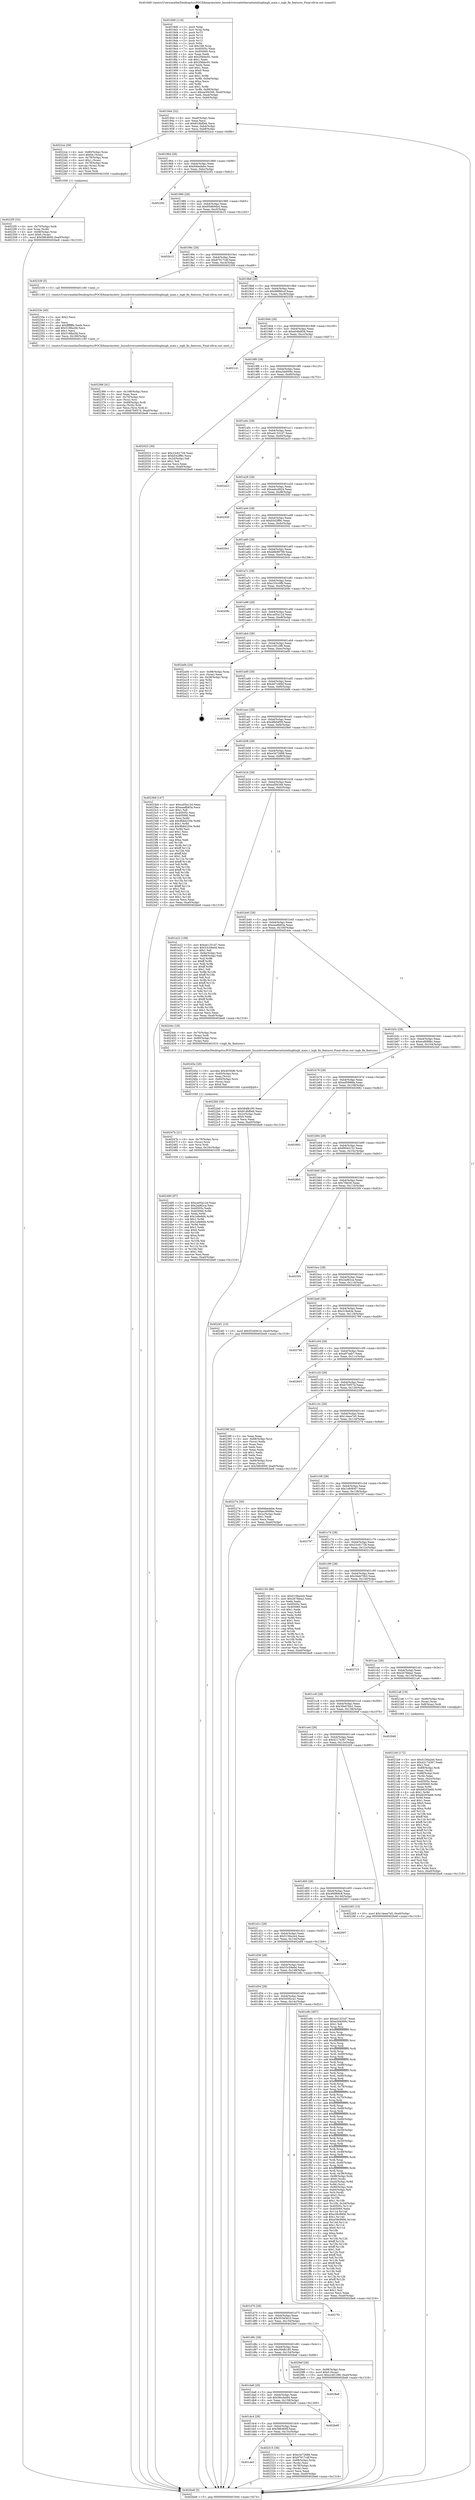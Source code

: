 digraph "0x4018d0" {
  label = "0x4018d0 (/mnt/c/Users/mathe/Desktop/tcc/POCII/binaries/extr_linuxdriversnetethernetintelixgbixgb_main.c_ixgb_fix_features_Final-ollvm.out::main(0))"
  labelloc = "t"
  node[shape=record]

  Entry [label="",width=0.3,height=0.3,shape=circle,fillcolor=black,style=filled]
  "0x401944" [label="{
     0x401944 [32]\l
     | [instrs]\l
     &nbsp;&nbsp;0x401944 \<+6\>: mov -0xa0(%rbp),%eax\l
     &nbsp;&nbsp;0x40194a \<+2\>: mov %eax,%ecx\l
     &nbsp;&nbsp;0x40194c \<+6\>: sub $0x81dbf0eb,%ecx\l
     &nbsp;&nbsp;0x401952 \<+6\>: mov %eax,-0xb4(%rbp)\l
     &nbsp;&nbsp;0x401958 \<+6\>: mov %ecx,-0xb8(%rbp)\l
     &nbsp;&nbsp;0x40195e \<+6\>: je 00000000004022ce \<main+0x9fe\>\l
  }"]
  "0x4022ce" [label="{
     0x4022ce [39]\l
     | [instrs]\l
     &nbsp;&nbsp;0x4022ce \<+4\>: mov -0x80(%rbp),%rax\l
     &nbsp;&nbsp;0x4022d2 \<+6\>: movl $0x64,(%rax)\l
     &nbsp;&nbsp;0x4022d8 \<+4\>: mov -0x78(%rbp),%rax\l
     &nbsp;&nbsp;0x4022dc \<+6\>: movl $0x1,(%rax)\l
     &nbsp;&nbsp;0x4022e2 \<+4\>: mov -0x78(%rbp),%rax\l
     &nbsp;&nbsp;0x4022e6 \<+3\>: movslq (%rax),%rax\l
     &nbsp;&nbsp;0x4022e9 \<+4\>: shl $0x2,%rax\l
     &nbsp;&nbsp;0x4022ed \<+3\>: mov %rax,%rdi\l
     &nbsp;&nbsp;0x4022f0 \<+5\>: call 0000000000401050 \<malloc@plt\>\l
     | [calls]\l
     &nbsp;&nbsp;0x401050 \{1\} (unknown)\l
  }"]
  "0x401964" [label="{
     0x401964 [28]\l
     | [instrs]\l
     &nbsp;&nbsp;0x401964 \<+5\>: jmp 0000000000401969 \<main+0x99\>\l
     &nbsp;&nbsp;0x401969 \<+6\>: mov -0xb4(%rbp),%eax\l
     &nbsp;&nbsp;0x40196f \<+5\>: sub $0x84bedebe,%eax\l
     &nbsp;&nbsp;0x401974 \<+6\>: mov %eax,-0xbc(%rbp)\l
     &nbsp;&nbsp;0x40197a \<+6\>: je 0000000000402292 \<main+0x9c2\>\l
  }"]
  Exit [label="",width=0.3,height=0.3,shape=circle,fillcolor=black,style=filled,peripheries=2]
  "0x402292" [label="{
     0x402292\l
  }", style=dashed]
  "0x401980" [label="{
     0x401980 [28]\l
     | [instrs]\l
     &nbsp;&nbsp;0x401980 \<+5\>: jmp 0000000000401985 \<main+0xb5\>\l
     &nbsp;&nbsp;0x401985 \<+6\>: mov -0xb4(%rbp),%eax\l
     &nbsp;&nbsp;0x40198b \<+5\>: sub $0x95d694b4,%eax\l
     &nbsp;&nbsp;0x401990 \<+6\>: mov %eax,-0xc0(%rbp)\l
     &nbsp;&nbsp;0x401996 \<+6\>: je 0000000000402b15 \<main+0x1245\>\l
  }"]
  "0x402490" [label="{
     0x402490 [97]\l
     | [instrs]\l
     &nbsp;&nbsp;0x402490 \<+5\>: mov $0xca05a12d,%eax\l
     &nbsp;&nbsp;0x402495 \<+5\>: mov $0x2ad62ca,%esi\l
     &nbsp;&nbsp;0x40249a \<+7\>: mov 0x40505c,%edx\l
     &nbsp;&nbsp;0x4024a1 \<+8\>: mov 0x405060,%r8d\l
     &nbsp;&nbsp;0x4024a9 \<+3\>: mov %edx,%r9d\l
     &nbsp;&nbsp;0x4024ac \<+7\>: add $0x1e8e8d4,%r9d\l
     &nbsp;&nbsp;0x4024b3 \<+4\>: sub $0x1,%r9d\l
     &nbsp;&nbsp;0x4024b7 \<+7\>: sub $0x1e8e8d4,%r9d\l
     &nbsp;&nbsp;0x4024be \<+4\>: imul %r9d,%edx\l
     &nbsp;&nbsp;0x4024c2 \<+3\>: and $0x1,%edx\l
     &nbsp;&nbsp;0x4024c5 \<+3\>: cmp $0x0,%edx\l
     &nbsp;&nbsp;0x4024c8 \<+4\>: sete %r10b\l
     &nbsp;&nbsp;0x4024cc \<+4\>: cmp $0xa,%r8d\l
     &nbsp;&nbsp;0x4024d0 \<+4\>: setl %r11b\l
     &nbsp;&nbsp;0x4024d4 \<+3\>: mov %r10b,%bl\l
     &nbsp;&nbsp;0x4024d7 \<+3\>: and %r11b,%bl\l
     &nbsp;&nbsp;0x4024da \<+3\>: xor %r11b,%r10b\l
     &nbsp;&nbsp;0x4024dd \<+3\>: or %r10b,%bl\l
     &nbsp;&nbsp;0x4024e0 \<+3\>: test $0x1,%bl\l
     &nbsp;&nbsp;0x4024e3 \<+3\>: cmovne %esi,%eax\l
     &nbsp;&nbsp;0x4024e6 \<+6\>: mov %eax,-0xa0(%rbp)\l
     &nbsp;&nbsp;0x4024ec \<+5\>: jmp 0000000000402be8 \<main+0x1318\>\l
  }"]
  "0x402b15" [label="{
     0x402b15\l
  }", style=dashed]
  "0x40199c" [label="{
     0x40199c [28]\l
     | [instrs]\l
     &nbsp;&nbsp;0x40199c \<+5\>: jmp 00000000004019a1 \<main+0xd1\>\l
     &nbsp;&nbsp;0x4019a1 \<+6\>: mov -0xb4(%rbp),%eax\l
     &nbsp;&nbsp;0x4019a7 \<+5\>: sub $0x97917cdf,%eax\l
     &nbsp;&nbsp;0x4019ac \<+6\>: mov %eax,-0xc4(%rbp)\l
     &nbsp;&nbsp;0x4019b2 \<+6\>: je 0000000000402339 \<main+0xa69\>\l
  }"]
  "0x40247b" [label="{
     0x40247b [21]\l
     | [instrs]\l
     &nbsp;&nbsp;0x40247b \<+4\>: mov -0x70(%rbp),%rcx\l
     &nbsp;&nbsp;0x40247f \<+3\>: mov (%rcx),%rcx\l
     &nbsp;&nbsp;0x402482 \<+3\>: mov %rcx,%rdi\l
     &nbsp;&nbsp;0x402485 \<+6\>: mov %eax,-0x16c(%rbp)\l
     &nbsp;&nbsp;0x40248b \<+5\>: call 0000000000401030 \<free@plt\>\l
     | [calls]\l
     &nbsp;&nbsp;0x401030 \{1\} (unknown)\l
  }"]
  "0x402339" [label="{
     0x402339 [5]\l
     | [instrs]\l
     &nbsp;&nbsp;0x402339 \<+5\>: call 0000000000401160 \<next_i\>\l
     | [calls]\l
     &nbsp;&nbsp;0x401160 \{1\} (/mnt/c/Users/mathe/Desktop/tcc/POCII/binaries/extr_linuxdriversnetethernetintelixgbixgb_main.c_ixgb_fix_features_Final-ollvm.out::next_i)\l
  }"]
  "0x4019b8" [label="{
     0x4019b8 [28]\l
     | [instrs]\l
     &nbsp;&nbsp;0x4019b8 \<+5\>: jmp 00000000004019bd \<main+0xed\>\l
     &nbsp;&nbsp;0x4019bd \<+6\>: mov -0xb4(%rbp),%eax\l
     &nbsp;&nbsp;0x4019c3 \<+5\>: sub $0x98f86ccf,%eax\l
     &nbsp;&nbsp;0x4019c8 \<+6\>: mov %eax,-0xc8(%rbp)\l
     &nbsp;&nbsp;0x4019ce \<+6\>: je 000000000040255b \<main+0xc8b\>\l
  }"]
  "0x40245e" [label="{
     0x40245e [29]\l
     | [instrs]\l
     &nbsp;&nbsp;0x40245e \<+10\>: movabs $0x4030d6,%rdi\l
     &nbsp;&nbsp;0x402468 \<+4\>: mov -0x60(%rbp),%rcx\l
     &nbsp;&nbsp;0x40246c \<+2\>: mov %eax,(%rcx)\l
     &nbsp;&nbsp;0x40246e \<+4\>: mov -0x60(%rbp),%rcx\l
     &nbsp;&nbsp;0x402472 \<+2\>: mov (%rcx),%esi\l
     &nbsp;&nbsp;0x402474 \<+2\>: mov $0x0,%al\l
     &nbsp;&nbsp;0x402476 \<+5\>: call 0000000000401040 \<printf@plt\>\l
     | [calls]\l
     &nbsp;&nbsp;0x401040 \{1\} (unknown)\l
  }"]
  "0x40255b" [label="{
     0x40255b\l
  }", style=dashed]
  "0x4019d4" [label="{
     0x4019d4 [28]\l
     | [instrs]\l
     &nbsp;&nbsp;0x4019d4 \<+5\>: jmp 00000000004019d9 \<main+0x109\>\l
     &nbsp;&nbsp;0x4019d9 \<+6\>: mov -0xb4(%rbp),%eax\l
     &nbsp;&nbsp;0x4019df \<+5\>: sub $0xa04bdf28,%eax\l
     &nbsp;&nbsp;0x4019e4 \<+6\>: mov %eax,-0xcc(%rbp)\l
     &nbsp;&nbsp;0x4019ea \<+6\>: je 0000000000402141 \<main+0x871\>\l
  }"]
  "0x402366" [label="{
     0x402366 [41]\l
     | [instrs]\l
     &nbsp;&nbsp;0x402366 \<+6\>: mov -0x168(%rbp),%ecx\l
     &nbsp;&nbsp;0x40236c \<+3\>: imul %eax,%ecx\l
     &nbsp;&nbsp;0x40236f \<+4\>: mov -0x70(%rbp),%rsi\l
     &nbsp;&nbsp;0x402373 \<+3\>: mov (%rsi),%rsi\l
     &nbsp;&nbsp;0x402376 \<+4\>: mov -0x68(%rbp),%rdi\l
     &nbsp;&nbsp;0x40237a \<+3\>: movslq (%rdi),%rdi\l
     &nbsp;&nbsp;0x40237d \<+3\>: mov %ecx,(%rsi,%rdi,4)\l
     &nbsp;&nbsp;0x402380 \<+10\>: movl $0xb7b957d,-0xa0(%rbp)\l
     &nbsp;&nbsp;0x40238a \<+5\>: jmp 0000000000402be8 \<main+0x1318\>\l
  }"]
  "0x402141" [label="{
     0x402141\l
  }", style=dashed]
  "0x4019f0" [label="{
     0x4019f0 [28]\l
     | [instrs]\l
     &nbsp;&nbsp;0x4019f0 \<+5\>: jmp 00000000004019f5 \<main+0x125\>\l
     &nbsp;&nbsp;0x4019f5 \<+6\>: mov -0xb4(%rbp),%eax\l
     &nbsp;&nbsp;0x4019fb \<+5\>: sub $0xa3d4009c,%eax\l
     &nbsp;&nbsp;0x401a00 \<+6\>: mov %eax,-0xd0(%rbp)\l
     &nbsp;&nbsp;0x401a06 \<+6\>: je 0000000000402023 \<main+0x753\>\l
  }"]
  "0x40233e" [label="{
     0x40233e [40]\l
     | [instrs]\l
     &nbsp;&nbsp;0x40233e \<+5\>: mov $0x2,%ecx\l
     &nbsp;&nbsp;0x402343 \<+1\>: cltd\l
     &nbsp;&nbsp;0x402344 \<+2\>: idiv %ecx\l
     &nbsp;&nbsp;0x402346 \<+6\>: imul $0xfffffffe,%edx,%ecx\l
     &nbsp;&nbsp;0x40234c \<+6\>: add $0x5188a2fd,%ecx\l
     &nbsp;&nbsp;0x402352 \<+3\>: add $0x1,%ecx\l
     &nbsp;&nbsp;0x402355 \<+6\>: sub $0x5188a2fd,%ecx\l
     &nbsp;&nbsp;0x40235b \<+6\>: mov %ecx,-0x168(%rbp)\l
     &nbsp;&nbsp;0x402361 \<+5\>: call 0000000000401160 \<next_i\>\l
     | [calls]\l
     &nbsp;&nbsp;0x401160 \{1\} (/mnt/c/Users/mathe/Desktop/tcc/POCII/binaries/extr_linuxdriversnetethernetintelixgbixgb_main.c_ixgb_fix_features_Final-ollvm.out::next_i)\l
  }"]
  "0x402023" [label="{
     0x402023 [30]\l
     | [instrs]\l
     &nbsp;&nbsp;0x402023 \<+5\>: mov $0x23c61728,%eax\l
     &nbsp;&nbsp;0x402028 \<+5\>: mov $0xb542ff9c,%ecx\l
     &nbsp;&nbsp;0x40202d \<+3\>: mov -0x2d(%rbp),%dl\l
     &nbsp;&nbsp;0x402030 \<+3\>: test $0x1,%dl\l
     &nbsp;&nbsp;0x402033 \<+3\>: cmovne %ecx,%eax\l
     &nbsp;&nbsp;0x402036 \<+6\>: mov %eax,-0xa0(%rbp)\l
     &nbsp;&nbsp;0x40203c \<+5\>: jmp 0000000000402be8 \<main+0x1318\>\l
  }"]
  "0x401a0c" [label="{
     0x401a0c [28]\l
     | [instrs]\l
     &nbsp;&nbsp;0x401a0c \<+5\>: jmp 0000000000401a11 \<main+0x141\>\l
     &nbsp;&nbsp;0x401a11 \<+6\>: mov -0xb4(%rbp),%eax\l
     &nbsp;&nbsp;0x401a17 \<+5\>: sub $0xa41331d7,%eax\l
     &nbsp;&nbsp;0x401a1c \<+6\>: mov %eax,-0xd4(%rbp)\l
     &nbsp;&nbsp;0x401a22 \<+6\>: je 0000000000402a23 \<main+0x1153\>\l
  }"]
  "0x401de0" [label="{
     0x401de0\l
  }", style=dashed]
  "0x402a23" [label="{
     0x402a23\l
  }", style=dashed]
  "0x401a28" [label="{
     0x401a28 [28]\l
     | [instrs]\l
     &nbsp;&nbsp;0x401a28 \<+5\>: jmp 0000000000401a2d \<main+0x15d\>\l
     &nbsp;&nbsp;0x401a2d \<+6\>: mov -0xb4(%rbp),%eax\l
     &nbsp;&nbsp;0x401a33 \<+5\>: sub $0xaebcd924,%eax\l
     &nbsp;&nbsp;0x401a38 \<+6\>: mov %eax,-0xd8(%rbp)\l
     &nbsp;&nbsp;0x401a3e \<+6\>: je 0000000000402500 \<main+0xc30\>\l
  }"]
  "0x402315" [label="{
     0x402315 [36]\l
     | [instrs]\l
     &nbsp;&nbsp;0x402315 \<+5\>: mov $0xe3e72688,%eax\l
     &nbsp;&nbsp;0x40231a \<+5\>: mov $0x97917cdf,%ecx\l
     &nbsp;&nbsp;0x40231f \<+4\>: mov -0x68(%rbp),%rdx\l
     &nbsp;&nbsp;0x402323 \<+2\>: mov (%rdx),%esi\l
     &nbsp;&nbsp;0x402325 \<+4\>: mov -0x78(%rbp),%rdx\l
     &nbsp;&nbsp;0x402329 \<+2\>: cmp (%rdx),%esi\l
     &nbsp;&nbsp;0x40232b \<+3\>: cmovl %ecx,%eax\l
     &nbsp;&nbsp;0x40232e \<+6\>: mov %eax,-0xa0(%rbp)\l
     &nbsp;&nbsp;0x402334 \<+5\>: jmp 0000000000402be8 \<main+0x1318\>\l
  }"]
  "0x402500" [label="{
     0x402500\l
  }", style=dashed]
  "0x401a44" [label="{
     0x401a44 [28]\l
     | [instrs]\l
     &nbsp;&nbsp;0x401a44 \<+5\>: jmp 0000000000401a49 \<main+0x179\>\l
     &nbsp;&nbsp;0x401a49 \<+6\>: mov -0xb4(%rbp),%eax\l
     &nbsp;&nbsp;0x401a4f \<+5\>: sub $0xb542ff9c,%eax\l
     &nbsp;&nbsp;0x401a54 \<+6\>: mov %eax,-0xdc(%rbp)\l
     &nbsp;&nbsp;0x401a5a \<+6\>: je 0000000000402041 \<main+0x771\>\l
  }"]
  "0x401dc4" [label="{
     0x401dc4 [28]\l
     | [instrs]\l
     &nbsp;&nbsp;0x401dc4 \<+5\>: jmp 0000000000401dc9 \<main+0x4f9\>\l
     &nbsp;&nbsp;0x401dc9 \<+6\>: mov -0xb4(%rbp),%eax\l
     &nbsp;&nbsp;0x401dcf \<+5\>: sub $0x58fc800f,%eax\l
     &nbsp;&nbsp;0x401dd4 \<+6\>: mov %eax,-0x15c(%rbp)\l
     &nbsp;&nbsp;0x401dda \<+6\>: je 0000000000402315 \<main+0xa45\>\l
  }"]
  "0x402041" [label="{
     0x402041\l
  }", style=dashed]
  "0x401a60" [label="{
     0x401a60 [28]\l
     | [instrs]\l
     &nbsp;&nbsp;0x401a60 \<+5\>: jmp 0000000000401a65 \<main+0x195\>\l
     &nbsp;&nbsp;0x401a65 \<+6\>: mov -0xb4(%rbp),%eax\l
     &nbsp;&nbsp;0x401a6b \<+5\>: sub $0xb8b89799,%eax\l
     &nbsp;&nbsp;0x401a70 \<+6\>: mov %eax,-0xe0(%rbp)\l
     &nbsp;&nbsp;0x401a76 \<+6\>: je 0000000000402b5c \<main+0x128c\>\l
  }"]
  "0x402bd9" [label="{
     0x402bd9\l
  }", style=dashed]
  "0x402b5c" [label="{
     0x402b5c\l
  }", style=dashed]
  "0x401a7c" [label="{
     0x401a7c [28]\l
     | [instrs]\l
     &nbsp;&nbsp;0x401a7c \<+5\>: jmp 0000000000401a81 \<main+0x1b1\>\l
     &nbsp;&nbsp;0x401a81 \<+6\>: mov -0xb4(%rbp),%eax\l
     &nbsp;&nbsp;0x401a87 \<+5\>: sub $0xc33cc9fb,%eax\l
     &nbsp;&nbsp;0x401a8c \<+6\>: mov %eax,-0xe4(%rbp)\l
     &nbsp;&nbsp;0x401a92 \<+6\>: je 000000000040209c \<main+0x7cc\>\l
  }"]
  "0x401da8" [label="{
     0x401da8 [28]\l
     | [instrs]\l
     &nbsp;&nbsp;0x401da8 \<+5\>: jmp 0000000000401dad \<main+0x4dd\>\l
     &nbsp;&nbsp;0x401dad \<+6\>: mov -0xb4(%rbp),%eax\l
     &nbsp;&nbsp;0x401db3 \<+5\>: sub $0x58ccbb94,%eax\l
     &nbsp;&nbsp;0x401db8 \<+6\>: mov %eax,-0x158(%rbp)\l
     &nbsp;&nbsp;0x401dbe \<+6\>: je 0000000000402bd9 \<main+0x1309\>\l
  }"]
  "0x40209c" [label="{
     0x40209c\l
  }", style=dashed]
  "0x401a98" [label="{
     0x401a98 [28]\l
     | [instrs]\l
     &nbsp;&nbsp;0x401a98 \<+5\>: jmp 0000000000401a9d \<main+0x1cd\>\l
     &nbsp;&nbsp;0x401a9d \<+6\>: mov -0xb4(%rbp),%eax\l
     &nbsp;&nbsp;0x401aa3 \<+5\>: sub $0xca05a12d,%eax\l
     &nbsp;&nbsp;0x401aa8 \<+6\>: mov %eax,-0xe8(%rbp)\l
     &nbsp;&nbsp;0x401aae \<+6\>: je 0000000000402ac2 \<main+0x11f2\>\l
  }"]
  "0x4028a6" [label="{
     0x4028a6\l
  }", style=dashed]
  "0x402ac2" [label="{
     0x402ac2\l
  }", style=dashed]
  "0x401ab4" [label="{
     0x401ab4 [28]\l
     | [instrs]\l
     &nbsp;&nbsp;0x401ab4 \<+5\>: jmp 0000000000401ab9 \<main+0x1e9\>\l
     &nbsp;&nbsp;0x401ab9 \<+6\>: mov -0xb4(%rbp),%eax\l
     &nbsp;&nbsp;0x401abf \<+5\>: sub $0xcc4f1288,%eax\l
     &nbsp;&nbsp;0x401ac4 \<+6\>: mov %eax,-0xec(%rbp)\l
     &nbsp;&nbsp;0x401aca \<+6\>: je 0000000000402a0b \<main+0x113b\>\l
  }"]
  "0x401d8c" [label="{
     0x401d8c [28]\l
     | [instrs]\l
     &nbsp;&nbsp;0x401d8c \<+5\>: jmp 0000000000401d91 \<main+0x4c1\>\l
     &nbsp;&nbsp;0x401d91 \<+6\>: mov -0xb4(%rbp),%eax\l
     &nbsp;&nbsp;0x401d97 \<+5\>: sub $0x584fb185,%eax\l
     &nbsp;&nbsp;0x401d9c \<+6\>: mov %eax,-0x154(%rbp)\l
     &nbsp;&nbsp;0x401da2 \<+6\>: je 00000000004028a6 \<main+0xfd6\>\l
  }"]
  "0x402a0b" [label="{
     0x402a0b [24]\l
     | [instrs]\l
     &nbsp;&nbsp;0x402a0b \<+7\>: mov -0x98(%rbp),%rax\l
     &nbsp;&nbsp;0x402a12 \<+2\>: mov (%rax),%eax\l
     &nbsp;&nbsp;0x402a14 \<+4\>: lea -0x28(%rbp),%rsp\l
     &nbsp;&nbsp;0x402a18 \<+1\>: pop %rbx\l
     &nbsp;&nbsp;0x402a19 \<+2\>: pop %r12\l
     &nbsp;&nbsp;0x402a1b \<+2\>: pop %r13\l
     &nbsp;&nbsp;0x402a1d \<+2\>: pop %r14\l
     &nbsp;&nbsp;0x402a1f \<+2\>: pop %r15\l
     &nbsp;&nbsp;0x402a21 \<+1\>: pop %rbp\l
     &nbsp;&nbsp;0x402a22 \<+1\>: ret\l
  }"]
  "0x401ad0" [label="{
     0x401ad0 [28]\l
     | [instrs]\l
     &nbsp;&nbsp;0x401ad0 \<+5\>: jmp 0000000000401ad5 \<main+0x205\>\l
     &nbsp;&nbsp;0x401ad5 \<+6\>: mov -0xb4(%rbp),%eax\l
     &nbsp;&nbsp;0x401adb \<+5\>: sub $0xdd7cd0bf,%eax\l
     &nbsp;&nbsp;0x401ae0 \<+6\>: mov %eax,-0xf0(%rbp)\l
     &nbsp;&nbsp;0x401ae6 \<+6\>: je 0000000000402b86 \<main+0x12b6\>\l
  }"]
  "0x4029ef" [label="{
     0x4029ef [28]\l
     | [instrs]\l
     &nbsp;&nbsp;0x4029ef \<+7\>: mov -0x98(%rbp),%rax\l
     &nbsp;&nbsp;0x4029f6 \<+6\>: movl $0x0,(%rax)\l
     &nbsp;&nbsp;0x4029fc \<+10\>: movl $0xcc4f1288,-0xa0(%rbp)\l
     &nbsp;&nbsp;0x402a06 \<+5\>: jmp 0000000000402be8 \<main+0x1318\>\l
  }"]
  "0x402b86" [label="{
     0x402b86\l
  }", style=dashed]
  "0x401aec" [label="{
     0x401aec [28]\l
     | [instrs]\l
     &nbsp;&nbsp;0x401aec \<+5\>: jmp 0000000000401af1 \<main+0x221\>\l
     &nbsp;&nbsp;0x401af1 \<+6\>: mov -0xb4(%rbp),%eax\l
     &nbsp;&nbsp;0x401af7 \<+5\>: sub $0xdfb64f56,%eax\l
     &nbsp;&nbsp;0x401afc \<+6\>: mov %eax,-0xf4(%rbp)\l
     &nbsp;&nbsp;0x401b02 \<+6\>: je 00000000004029e0 \<main+0x1110\>\l
  }"]
  "0x401d70" [label="{
     0x401d70 [28]\l
     | [instrs]\l
     &nbsp;&nbsp;0x401d70 \<+5\>: jmp 0000000000401d75 \<main+0x4a5\>\l
     &nbsp;&nbsp;0x401d75 \<+6\>: mov -0xb4(%rbp),%eax\l
     &nbsp;&nbsp;0x401d7b \<+5\>: sub $0x55345610,%eax\l
     &nbsp;&nbsp;0x401d80 \<+6\>: mov %eax,-0x150(%rbp)\l
     &nbsp;&nbsp;0x401d86 \<+6\>: je 00000000004029ef \<main+0x111f\>\l
  }"]
  "0x4029e0" [label="{
     0x4029e0\l
  }", style=dashed]
  "0x401b08" [label="{
     0x401b08 [28]\l
     | [instrs]\l
     &nbsp;&nbsp;0x401b08 \<+5\>: jmp 0000000000401b0d \<main+0x23d\>\l
     &nbsp;&nbsp;0x401b0d \<+6\>: mov -0xb4(%rbp),%eax\l
     &nbsp;&nbsp;0x401b13 \<+5\>: sub $0xe3e72688,%eax\l
     &nbsp;&nbsp;0x401b18 \<+6\>: mov %eax,-0xf8(%rbp)\l
     &nbsp;&nbsp;0x401b1e \<+6\>: je 00000000004023b9 \<main+0xae9\>\l
  }"]
  "0x4027f2" [label="{
     0x4027f2\l
  }", style=dashed]
  "0x4023b9" [label="{
     0x4023b9 [147]\l
     | [instrs]\l
     &nbsp;&nbsp;0x4023b9 \<+5\>: mov $0xca05a12d,%eax\l
     &nbsp;&nbsp;0x4023be \<+5\>: mov $0xeaa8b83a,%ecx\l
     &nbsp;&nbsp;0x4023c3 \<+2\>: mov $0x1,%dl\l
     &nbsp;&nbsp;0x4023c5 \<+7\>: mov 0x40505c,%esi\l
     &nbsp;&nbsp;0x4023cc \<+7\>: mov 0x405060,%edi\l
     &nbsp;&nbsp;0x4023d3 \<+3\>: mov %esi,%r8d\l
     &nbsp;&nbsp;0x4023d6 \<+7\>: add $0x9b84220e,%r8d\l
     &nbsp;&nbsp;0x4023dd \<+4\>: sub $0x1,%r8d\l
     &nbsp;&nbsp;0x4023e1 \<+7\>: sub $0x9b84220e,%r8d\l
     &nbsp;&nbsp;0x4023e8 \<+4\>: imul %r8d,%esi\l
     &nbsp;&nbsp;0x4023ec \<+3\>: and $0x1,%esi\l
     &nbsp;&nbsp;0x4023ef \<+3\>: cmp $0x0,%esi\l
     &nbsp;&nbsp;0x4023f2 \<+4\>: sete %r9b\l
     &nbsp;&nbsp;0x4023f6 \<+3\>: cmp $0xa,%edi\l
     &nbsp;&nbsp;0x4023f9 \<+4\>: setl %r10b\l
     &nbsp;&nbsp;0x4023fd \<+3\>: mov %r9b,%r11b\l
     &nbsp;&nbsp;0x402400 \<+4\>: xor $0xff,%r11b\l
     &nbsp;&nbsp;0x402404 \<+3\>: mov %r10b,%bl\l
     &nbsp;&nbsp;0x402407 \<+3\>: xor $0xff,%bl\l
     &nbsp;&nbsp;0x40240a \<+3\>: xor $0x1,%dl\l
     &nbsp;&nbsp;0x40240d \<+3\>: mov %r11b,%r14b\l
     &nbsp;&nbsp;0x402410 \<+4\>: and $0xff,%r14b\l
     &nbsp;&nbsp;0x402414 \<+3\>: and %dl,%r9b\l
     &nbsp;&nbsp;0x402417 \<+3\>: mov %bl,%r15b\l
     &nbsp;&nbsp;0x40241a \<+4\>: and $0xff,%r15b\l
     &nbsp;&nbsp;0x40241e \<+3\>: and %dl,%r10b\l
     &nbsp;&nbsp;0x402421 \<+3\>: or %r9b,%r14b\l
     &nbsp;&nbsp;0x402424 \<+3\>: or %r10b,%r15b\l
     &nbsp;&nbsp;0x402427 \<+3\>: xor %r15b,%r14b\l
     &nbsp;&nbsp;0x40242a \<+3\>: or %bl,%r11b\l
     &nbsp;&nbsp;0x40242d \<+4\>: xor $0xff,%r11b\l
     &nbsp;&nbsp;0x402431 \<+3\>: or $0x1,%dl\l
     &nbsp;&nbsp;0x402434 \<+3\>: and %dl,%r11b\l
     &nbsp;&nbsp;0x402437 \<+3\>: or %r11b,%r14b\l
     &nbsp;&nbsp;0x40243a \<+4\>: test $0x1,%r14b\l
     &nbsp;&nbsp;0x40243e \<+3\>: cmovne %ecx,%eax\l
     &nbsp;&nbsp;0x402441 \<+6\>: mov %eax,-0xa0(%rbp)\l
     &nbsp;&nbsp;0x402447 \<+5\>: jmp 0000000000402be8 \<main+0x1318\>\l
  }"]
  "0x401b24" [label="{
     0x401b24 [28]\l
     | [instrs]\l
     &nbsp;&nbsp;0x401b24 \<+5\>: jmp 0000000000401b29 \<main+0x259\>\l
     &nbsp;&nbsp;0x401b29 \<+6\>: mov -0xb4(%rbp),%eax\l
     &nbsp;&nbsp;0x401b2f \<+5\>: sub $0xea5f4348,%eax\l
     &nbsp;&nbsp;0x401b34 \<+6\>: mov %eax,-0xfc(%rbp)\l
     &nbsp;&nbsp;0x401b3a \<+6\>: je 0000000000401e22 \<main+0x552\>\l
  }"]
  "0x4022f5" [label="{
     0x4022f5 [32]\l
     | [instrs]\l
     &nbsp;&nbsp;0x4022f5 \<+4\>: mov -0x70(%rbp),%rdi\l
     &nbsp;&nbsp;0x4022f9 \<+3\>: mov %rax,(%rdi)\l
     &nbsp;&nbsp;0x4022fc \<+4\>: mov -0x68(%rbp),%rax\l
     &nbsp;&nbsp;0x402300 \<+6\>: movl $0x0,(%rax)\l
     &nbsp;&nbsp;0x402306 \<+10\>: movl $0x58fc800f,-0xa0(%rbp)\l
     &nbsp;&nbsp;0x402310 \<+5\>: jmp 0000000000402be8 \<main+0x1318\>\l
  }"]
  "0x401e22" [label="{
     0x401e22 [106]\l
     | [instrs]\l
     &nbsp;&nbsp;0x401e22 \<+5\>: mov $0xa41331d7,%eax\l
     &nbsp;&nbsp;0x401e27 \<+5\>: mov $0x53c59a0d,%ecx\l
     &nbsp;&nbsp;0x401e2c \<+2\>: mov $0x1,%dl\l
     &nbsp;&nbsp;0x401e2e \<+7\>: mov -0x9a(%rbp),%sil\l
     &nbsp;&nbsp;0x401e35 \<+7\>: mov -0x99(%rbp),%dil\l
     &nbsp;&nbsp;0x401e3c \<+3\>: mov %sil,%r8b\l
     &nbsp;&nbsp;0x401e3f \<+4\>: xor $0xff,%r8b\l
     &nbsp;&nbsp;0x401e43 \<+3\>: mov %dil,%r9b\l
     &nbsp;&nbsp;0x401e46 \<+4\>: xor $0xff,%r9b\l
     &nbsp;&nbsp;0x401e4a \<+3\>: xor $0x1,%dl\l
     &nbsp;&nbsp;0x401e4d \<+3\>: mov %r8b,%r10b\l
     &nbsp;&nbsp;0x401e50 \<+4\>: and $0xff,%r10b\l
     &nbsp;&nbsp;0x401e54 \<+3\>: and %dl,%sil\l
     &nbsp;&nbsp;0x401e57 \<+3\>: mov %r9b,%r11b\l
     &nbsp;&nbsp;0x401e5a \<+4\>: and $0xff,%r11b\l
     &nbsp;&nbsp;0x401e5e \<+3\>: and %dl,%dil\l
     &nbsp;&nbsp;0x401e61 \<+3\>: or %sil,%r10b\l
     &nbsp;&nbsp;0x401e64 \<+3\>: or %dil,%r11b\l
     &nbsp;&nbsp;0x401e67 \<+3\>: xor %r11b,%r10b\l
     &nbsp;&nbsp;0x401e6a \<+3\>: or %r9b,%r8b\l
     &nbsp;&nbsp;0x401e6d \<+4\>: xor $0xff,%r8b\l
     &nbsp;&nbsp;0x401e71 \<+3\>: or $0x1,%dl\l
     &nbsp;&nbsp;0x401e74 \<+3\>: and %dl,%r8b\l
     &nbsp;&nbsp;0x401e77 \<+3\>: or %r8b,%r10b\l
     &nbsp;&nbsp;0x401e7a \<+4\>: test $0x1,%r10b\l
     &nbsp;&nbsp;0x401e7e \<+3\>: cmovne %ecx,%eax\l
     &nbsp;&nbsp;0x401e81 \<+6\>: mov %eax,-0xa0(%rbp)\l
     &nbsp;&nbsp;0x401e87 \<+5\>: jmp 0000000000402be8 \<main+0x1318\>\l
  }"]
  "0x401b40" [label="{
     0x401b40 [28]\l
     | [instrs]\l
     &nbsp;&nbsp;0x401b40 \<+5\>: jmp 0000000000401b45 \<main+0x275\>\l
     &nbsp;&nbsp;0x401b45 \<+6\>: mov -0xb4(%rbp),%eax\l
     &nbsp;&nbsp;0x401b4b \<+5\>: sub $0xeaa8b83a,%eax\l
     &nbsp;&nbsp;0x401b50 \<+6\>: mov %eax,-0x100(%rbp)\l
     &nbsp;&nbsp;0x401b56 \<+6\>: je 000000000040244c \<main+0xb7c\>\l
  }"]
  "0x402be8" [label="{
     0x402be8 [5]\l
     | [instrs]\l
     &nbsp;&nbsp;0x402be8 \<+5\>: jmp 0000000000401944 \<main+0x74\>\l
  }"]
  "0x4018d0" [label="{
     0x4018d0 [116]\l
     | [instrs]\l
     &nbsp;&nbsp;0x4018d0 \<+1\>: push %rbp\l
     &nbsp;&nbsp;0x4018d1 \<+3\>: mov %rsp,%rbp\l
     &nbsp;&nbsp;0x4018d4 \<+2\>: push %r15\l
     &nbsp;&nbsp;0x4018d6 \<+2\>: push %r14\l
     &nbsp;&nbsp;0x4018d8 \<+2\>: push %r13\l
     &nbsp;&nbsp;0x4018da \<+2\>: push %r12\l
     &nbsp;&nbsp;0x4018dc \<+1\>: push %rbx\l
     &nbsp;&nbsp;0x4018dd \<+7\>: sub $0x168,%rsp\l
     &nbsp;&nbsp;0x4018e4 \<+7\>: mov 0x40505c,%eax\l
     &nbsp;&nbsp;0x4018eb \<+7\>: mov 0x405060,%ecx\l
     &nbsp;&nbsp;0x4018f2 \<+2\>: mov %eax,%edx\l
     &nbsp;&nbsp;0x4018f4 \<+6\>: add $0x2f4bbc91,%edx\l
     &nbsp;&nbsp;0x4018fa \<+3\>: sub $0x1,%edx\l
     &nbsp;&nbsp;0x4018fd \<+6\>: sub $0x2f4bbc91,%edx\l
     &nbsp;&nbsp;0x401903 \<+3\>: imul %edx,%eax\l
     &nbsp;&nbsp;0x401906 \<+3\>: and $0x1,%eax\l
     &nbsp;&nbsp;0x401909 \<+3\>: cmp $0x0,%eax\l
     &nbsp;&nbsp;0x40190c \<+4\>: sete %r8b\l
     &nbsp;&nbsp;0x401910 \<+4\>: and $0x1,%r8b\l
     &nbsp;&nbsp;0x401914 \<+7\>: mov %r8b,-0x9a(%rbp)\l
     &nbsp;&nbsp;0x40191b \<+3\>: cmp $0xa,%ecx\l
     &nbsp;&nbsp;0x40191e \<+4\>: setl %r8b\l
     &nbsp;&nbsp;0x401922 \<+4\>: and $0x1,%r8b\l
     &nbsp;&nbsp;0x401926 \<+7\>: mov %r8b,-0x99(%rbp)\l
     &nbsp;&nbsp;0x40192d \<+10\>: movl $0xea5f4348,-0xa0(%rbp)\l
     &nbsp;&nbsp;0x401937 \<+6\>: mov %edi,-0xa4(%rbp)\l
     &nbsp;&nbsp;0x40193d \<+7\>: mov %rsi,-0xb0(%rbp)\l
  }"]
  "0x4021b9" [label="{
     0x4021b9 [172]\l
     | [instrs]\l
     &nbsp;&nbsp;0x4021b9 \<+5\>: mov $0x5156a2e4,%ecx\l
     &nbsp;&nbsp;0x4021be \<+5\>: mov $0x42174367,%edx\l
     &nbsp;&nbsp;0x4021c3 \<+3\>: mov $0x1,%sil\l
     &nbsp;&nbsp;0x4021c6 \<+7\>: mov -0x88(%rbp),%rdi\l
     &nbsp;&nbsp;0x4021cd \<+2\>: mov %eax,(%rdi)\l
     &nbsp;&nbsp;0x4021cf \<+7\>: mov -0x88(%rbp),%rdi\l
     &nbsp;&nbsp;0x4021d6 \<+2\>: mov (%rdi),%eax\l
     &nbsp;&nbsp;0x4021d8 \<+3\>: mov %eax,-0x2c(%rbp)\l
     &nbsp;&nbsp;0x4021db \<+7\>: mov 0x40505c,%eax\l
     &nbsp;&nbsp;0x4021e2 \<+8\>: mov 0x405060,%r8d\l
     &nbsp;&nbsp;0x4021ea \<+3\>: mov %eax,%r9d\l
     &nbsp;&nbsp;0x4021ed \<+7\>: sub $0xb6203a68,%r9d\l
     &nbsp;&nbsp;0x4021f4 \<+4\>: sub $0x1,%r9d\l
     &nbsp;&nbsp;0x4021f8 \<+7\>: add $0xb6203a68,%r9d\l
     &nbsp;&nbsp;0x4021ff \<+4\>: imul %r9d,%eax\l
     &nbsp;&nbsp;0x402203 \<+3\>: and $0x1,%eax\l
     &nbsp;&nbsp;0x402206 \<+3\>: cmp $0x0,%eax\l
     &nbsp;&nbsp;0x402209 \<+4\>: sete %r10b\l
     &nbsp;&nbsp;0x40220d \<+4\>: cmp $0xa,%r8d\l
     &nbsp;&nbsp;0x402211 \<+4\>: setl %r11b\l
     &nbsp;&nbsp;0x402215 \<+3\>: mov %r10b,%bl\l
     &nbsp;&nbsp;0x402218 \<+3\>: xor $0xff,%bl\l
     &nbsp;&nbsp;0x40221b \<+3\>: mov %r11b,%r14b\l
     &nbsp;&nbsp;0x40221e \<+4\>: xor $0xff,%r14b\l
     &nbsp;&nbsp;0x402222 \<+4\>: xor $0x1,%sil\l
     &nbsp;&nbsp;0x402226 \<+3\>: mov %bl,%r15b\l
     &nbsp;&nbsp;0x402229 \<+4\>: and $0xff,%r15b\l
     &nbsp;&nbsp;0x40222d \<+3\>: and %sil,%r10b\l
     &nbsp;&nbsp;0x402230 \<+3\>: mov %r14b,%r12b\l
     &nbsp;&nbsp;0x402233 \<+4\>: and $0xff,%r12b\l
     &nbsp;&nbsp;0x402237 \<+3\>: and %sil,%r11b\l
     &nbsp;&nbsp;0x40223a \<+3\>: or %r10b,%r15b\l
     &nbsp;&nbsp;0x40223d \<+3\>: or %r11b,%r12b\l
     &nbsp;&nbsp;0x402240 \<+3\>: xor %r12b,%r15b\l
     &nbsp;&nbsp;0x402243 \<+3\>: or %r14b,%bl\l
     &nbsp;&nbsp;0x402246 \<+3\>: xor $0xff,%bl\l
     &nbsp;&nbsp;0x402249 \<+4\>: or $0x1,%sil\l
     &nbsp;&nbsp;0x40224d \<+3\>: and %sil,%bl\l
     &nbsp;&nbsp;0x402250 \<+3\>: or %bl,%r15b\l
     &nbsp;&nbsp;0x402253 \<+4\>: test $0x1,%r15b\l
     &nbsp;&nbsp;0x402257 \<+3\>: cmovne %edx,%ecx\l
     &nbsp;&nbsp;0x40225a \<+6\>: mov %ecx,-0xa0(%rbp)\l
     &nbsp;&nbsp;0x402260 \<+5\>: jmp 0000000000402be8 \<main+0x1318\>\l
  }"]
  "0x40244c" [label="{
     0x40244c [18]\l
     | [instrs]\l
     &nbsp;&nbsp;0x40244c \<+4\>: mov -0x70(%rbp),%rax\l
     &nbsp;&nbsp;0x402450 \<+3\>: mov (%rax),%rdi\l
     &nbsp;&nbsp;0x402453 \<+4\>: mov -0x80(%rbp),%rax\l
     &nbsp;&nbsp;0x402457 \<+2\>: mov (%rax),%esi\l
     &nbsp;&nbsp;0x402459 \<+5\>: call 0000000000401610 \<ixgb_fix_features\>\l
     | [calls]\l
     &nbsp;&nbsp;0x401610 \{1\} (/mnt/c/Users/mathe/Desktop/tcc/POCII/binaries/extr_linuxdriversnetethernetintelixgbixgb_main.c_ixgb_fix_features_Final-ollvm.out::ixgb_fix_features)\l
  }"]
  "0x401b5c" [label="{
     0x401b5c [28]\l
     | [instrs]\l
     &nbsp;&nbsp;0x401b5c \<+5\>: jmp 0000000000401b61 \<main+0x291\>\l
     &nbsp;&nbsp;0x401b61 \<+6\>: mov -0xb4(%rbp),%eax\l
     &nbsp;&nbsp;0x401b67 \<+5\>: sub $0xecd099bc,%eax\l
     &nbsp;&nbsp;0x401b6c \<+6\>: mov %eax,-0x104(%rbp)\l
     &nbsp;&nbsp;0x401b72 \<+6\>: je 00000000004022b0 \<main+0x9e0\>\l
  }"]
  "0x401d54" [label="{
     0x401d54 [28]\l
     | [instrs]\l
     &nbsp;&nbsp;0x401d54 \<+5\>: jmp 0000000000401d59 \<main+0x489\>\l
     &nbsp;&nbsp;0x401d59 \<+6\>: mov -0xb4(%rbp),%eax\l
     &nbsp;&nbsp;0x401d5f \<+5\>: sub $0x54592ca1,%eax\l
     &nbsp;&nbsp;0x401d64 \<+6\>: mov %eax,-0x14c(%rbp)\l
     &nbsp;&nbsp;0x401d6a \<+6\>: je 00000000004027f2 \<main+0xf22\>\l
  }"]
  "0x4022b0" [label="{
     0x4022b0 [30]\l
     | [instrs]\l
     &nbsp;&nbsp;0x4022b0 \<+5\>: mov $0x584fb185,%eax\l
     &nbsp;&nbsp;0x4022b5 \<+5\>: mov $0x81dbf0eb,%ecx\l
     &nbsp;&nbsp;0x4022ba \<+3\>: mov -0x2c(%rbp),%edx\l
     &nbsp;&nbsp;0x4022bd \<+3\>: cmp $0x0,%edx\l
     &nbsp;&nbsp;0x4022c0 \<+3\>: cmove %ecx,%eax\l
     &nbsp;&nbsp;0x4022c3 \<+6\>: mov %eax,-0xa0(%rbp)\l
     &nbsp;&nbsp;0x4022c9 \<+5\>: jmp 0000000000402be8 \<main+0x1318\>\l
  }"]
  "0x401b78" [label="{
     0x401b78 [28]\l
     | [instrs]\l
     &nbsp;&nbsp;0x401b78 \<+5\>: jmp 0000000000401b7d \<main+0x2ad\>\l
     &nbsp;&nbsp;0x401b7d \<+6\>: mov -0xb4(%rbp),%eax\l
     &nbsp;&nbsp;0x401b83 \<+5\>: sub $0xed5996fa,%eax\l
     &nbsp;&nbsp;0x401b88 \<+6\>: mov %eax,-0x108(%rbp)\l
     &nbsp;&nbsp;0x401b8e \<+6\>: je 0000000000402682 \<main+0xdb2\>\l
  }"]
  "0x401e8c" [label="{
     0x401e8c [407]\l
     | [instrs]\l
     &nbsp;&nbsp;0x401e8c \<+5\>: mov $0xa41331d7,%eax\l
     &nbsp;&nbsp;0x401e91 \<+5\>: mov $0xa3d4009c,%ecx\l
     &nbsp;&nbsp;0x401e96 \<+2\>: mov $0x1,%dl\l
     &nbsp;&nbsp;0x401e98 \<+3\>: mov %rsp,%rsi\l
     &nbsp;&nbsp;0x401e9b \<+4\>: add $0xfffffffffffffff0,%rsi\l
     &nbsp;&nbsp;0x401e9f \<+3\>: mov %rsi,%rsp\l
     &nbsp;&nbsp;0x401ea2 \<+7\>: mov %rsi,-0x98(%rbp)\l
     &nbsp;&nbsp;0x401ea9 \<+3\>: mov %rsp,%rsi\l
     &nbsp;&nbsp;0x401eac \<+4\>: add $0xfffffffffffffff0,%rsi\l
     &nbsp;&nbsp;0x401eb0 \<+3\>: mov %rsi,%rsp\l
     &nbsp;&nbsp;0x401eb3 \<+3\>: mov %rsp,%rdi\l
     &nbsp;&nbsp;0x401eb6 \<+4\>: add $0xfffffffffffffff0,%rdi\l
     &nbsp;&nbsp;0x401eba \<+3\>: mov %rdi,%rsp\l
     &nbsp;&nbsp;0x401ebd \<+7\>: mov %rdi,-0x90(%rbp)\l
     &nbsp;&nbsp;0x401ec4 \<+3\>: mov %rsp,%rdi\l
     &nbsp;&nbsp;0x401ec7 \<+4\>: add $0xfffffffffffffff0,%rdi\l
     &nbsp;&nbsp;0x401ecb \<+3\>: mov %rdi,%rsp\l
     &nbsp;&nbsp;0x401ece \<+7\>: mov %rdi,-0x88(%rbp)\l
     &nbsp;&nbsp;0x401ed5 \<+3\>: mov %rsp,%rdi\l
     &nbsp;&nbsp;0x401ed8 \<+4\>: add $0xfffffffffffffff0,%rdi\l
     &nbsp;&nbsp;0x401edc \<+3\>: mov %rdi,%rsp\l
     &nbsp;&nbsp;0x401edf \<+4\>: mov %rdi,-0x80(%rbp)\l
     &nbsp;&nbsp;0x401ee3 \<+3\>: mov %rsp,%rdi\l
     &nbsp;&nbsp;0x401ee6 \<+4\>: add $0xfffffffffffffff0,%rdi\l
     &nbsp;&nbsp;0x401eea \<+3\>: mov %rdi,%rsp\l
     &nbsp;&nbsp;0x401eed \<+4\>: mov %rdi,-0x78(%rbp)\l
     &nbsp;&nbsp;0x401ef1 \<+3\>: mov %rsp,%rdi\l
     &nbsp;&nbsp;0x401ef4 \<+4\>: add $0xfffffffffffffff0,%rdi\l
     &nbsp;&nbsp;0x401ef8 \<+3\>: mov %rdi,%rsp\l
     &nbsp;&nbsp;0x401efb \<+4\>: mov %rdi,-0x70(%rbp)\l
     &nbsp;&nbsp;0x401eff \<+3\>: mov %rsp,%rdi\l
     &nbsp;&nbsp;0x401f02 \<+4\>: add $0xfffffffffffffff0,%rdi\l
     &nbsp;&nbsp;0x401f06 \<+3\>: mov %rdi,%rsp\l
     &nbsp;&nbsp;0x401f09 \<+4\>: mov %rdi,-0x68(%rbp)\l
     &nbsp;&nbsp;0x401f0d \<+3\>: mov %rsp,%rdi\l
     &nbsp;&nbsp;0x401f10 \<+4\>: add $0xfffffffffffffff0,%rdi\l
     &nbsp;&nbsp;0x401f14 \<+3\>: mov %rdi,%rsp\l
     &nbsp;&nbsp;0x401f17 \<+4\>: mov %rdi,-0x60(%rbp)\l
     &nbsp;&nbsp;0x401f1b \<+3\>: mov %rsp,%rdi\l
     &nbsp;&nbsp;0x401f1e \<+4\>: add $0xfffffffffffffff0,%rdi\l
     &nbsp;&nbsp;0x401f22 \<+3\>: mov %rdi,%rsp\l
     &nbsp;&nbsp;0x401f25 \<+4\>: mov %rdi,-0x58(%rbp)\l
     &nbsp;&nbsp;0x401f29 \<+3\>: mov %rsp,%rdi\l
     &nbsp;&nbsp;0x401f2c \<+4\>: add $0xfffffffffffffff0,%rdi\l
     &nbsp;&nbsp;0x401f30 \<+3\>: mov %rdi,%rsp\l
     &nbsp;&nbsp;0x401f33 \<+4\>: mov %rdi,-0x50(%rbp)\l
     &nbsp;&nbsp;0x401f37 \<+3\>: mov %rsp,%rdi\l
     &nbsp;&nbsp;0x401f3a \<+4\>: add $0xfffffffffffffff0,%rdi\l
     &nbsp;&nbsp;0x401f3e \<+3\>: mov %rdi,%rsp\l
     &nbsp;&nbsp;0x401f41 \<+4\>: mov %rdi,-0x48(%rbp)\l
     &nbsp;&nbsp;0x401f45 \<+3\>: mov %rsp,%rdi\l
     &nbsp;&nbsp;0x401f48 \<+4\>: add $0xfffffffffffffff0,%rdi\l
     &nbsp;&nbsp;0x401f4c \<+3\>: mov %rdi,%rsp\l
     &nbsp;&nbsp;0x401f4f \<+4\>: mov %rdi,-0x40(%rbp)\l
     &nbsp;&nbsp;0x401f53 \<+3\>: mov %rsp,%rdi\l
     &nbsp;&nbsp;0x401f56 \<+4\>: add $0xfffffffffffffff0,%rdi\l
     &nbsp;&nbsp;0x401f5a \<+3\>: mov %rdi,%rsp\l
     &nbsp;&nbsp;0x401f5d \<+4\>: mov %rdi,-0x38(%rbp)\l
     &nbsp;&nbsp;0x401f61 \<+7\>: mov -0x98(%rbp),%rdi\l
     &nbsp;&nbsp;0x401f68 \<+6\>: movl $0x0,(%rdi)\l
     &nbsp;&nbsp;0x401f6e \<+7\>: mov -0xa4(%rbp),%r8d\l
     &nbsp;&nbsp;0x401f75 \<+3\>: mov %r8d,(%rsi)\l
     &nbsp;&nbsp;0x401f78 \<+7\>: mov -0x90(%rbp),%rdi\l
     &nbsp;&nbsp;0x401f7f \<+7\>: mov -0xb0(%rbp),%r9\l
     &nbsp;&nbsp;0x401f86 \<+3\>: mov %r9,(%rdi)\l
     &nbsp;&nbsp;0x401f89 \<+3\>: cmpl $0x2,(%rsi)\l
     &nbsp;&nbsp;0x401f8c \<+4\>: setne %r10b\l
     &nbsp;&nbsp;0x401f90 \<+4\>: and $0x1,%r10b\l
     &nbsp;&nbsp;0x401f94 \<+4\>: mov %r10b,-0x2d(%rbp)\l
     &nbsp;&nbsp;0x401f98 \<+8\>: mov 0x40505c,%r11d\l
     &nbsp;&nbsp;0x401fa0 \<+7\>: mov 0x405060,%ebx\l
     &nbsp;&nbsp;0x401fa7 \<+3\>: mov %r11d,%r14d\l
     &nbsp;&nbsp;0x401faa \<+7\>: add $0xe39c9906,%r14d\l
     &nbsp;&nbsp;0x401fb1 \<+4\>: sub $0x1,%r14d\l
     &nbsp;&nbsp;0x401fb5 \<+7\>: sub $0xe39c9906,%r14d\l
     &nbsp;&nbsp;0x401fbc \<+4\>: imul %r14d,%r11d\l
     &nbsp;&nbsp;0x401fc0 \<+4\>: and $0x1,%r11d\l
     &nbsp;&nbsp;0x401fc4 \<+4\>: cmp $0x0,%r11d\l
     &nbsp;&nbsp;0x401fc8 \<+4\>: sete %r10b\l
     &nbsp;&nbsp;0x401fcc \<+3\>: cmp $0xa,%ebx\l
     &nbsp;&nbsp;0x401fcf \<+4\>: setl %r15b\l
     &nbsp;&nbsp;0x401fd3 \<+3\>: mov %r10b,%r12b\l
     &nbsp;&nbsp;0x401fd6 \<+4\>: xor $0xff,%r12b\l
     &nbsp;&nbsp;0x401fda \<+3\>: mov %r15b,%r13b\l
     &nbsp;&nbsp;0x401fdd \<+4\>: xor $0xff,%r13b\l
     &nbsp;&nbsp;0x401fe1 \<+3\>: xor $0x1,%dl\l
     &nbsp;&nbsp;0x401fe4 \<+3\>: mov %r12b,%sil\l
     &nbsp;&nbsp;0x401fe7 \<+4\>: and $0xff,%sil\l
     &nbsp;&nbsp;0x401feb \<+3\>: and %dl,%r10b\l
     &nbsp;&nbsp;0x401fee \<+3\>: mov %r13b,%dil\l
     &nbsp;&nbsp;0x401ff1 \<+4\>: and $0xff,%dil\l
     &nbsp;&nbsp;0x401ff5 \<+3\>: and %dl,%r15b\l
     &nbsp;&nbsp;0x401ff8 \<+3\>: or %r10b,%sil\l
     &nbsp;&nbsp;0x401ffb \<+3\>: or %r15b,%dil\l
     &nbsp;&nbsp;0x401ffe \<+3\>: xor %dil,%sil\l
     &nbsp;&nbsp;0x402001 \<+3\>: or %r13b,%r12b\l
     &nbsp;&nbsp;0x402004 \<+4\>: xor $0xff,%r12b\l
     &nbsp;&nbsp;0x402008 \<+3\>: or $0x1,%dl\l
     &nbsp;&nbsp;0x40200b \<+3\>: and %dl,%r12b\l
     &nbsp;&nbsp;0x40200e \<+3\>: or %r12b,%sil\l
     &nbsp;&nbsp;0x402011 \<+4\>: test $0x1,%sil\l
     &nbsp;&nbsp;0x402015 \<+3\>: cmovne %ecx,%eax\l
     &nbsp;&nbsp;0x402018 \<+6\>: mov %eax,-0xa0(%rbp)\l
     &nbsp;&nbsp;0x40201e \<+5\>: jmp 0000000000402be8 \<main+0x1318\>\l
  }"]
  "0x402682" [label="{
     0x402682\l
  }", style=dashed]
  "0x401b94" [label="{
     0x401b94 [28]\l
     | [instrs]\l
     &nbsp;&nbsp;0x401b94 \<+5\>: jmp 0000000000401b99 \<main+0x2c9\>\l
     &nbsp;&nbsp;0x401b99 \<+6\>: mov -0xb4(%rbp),%eax\l
     &nbsp;&nbsp;0x401b9f \<+5\>: sub $0xf9044152,%eax\l
     &nbsp;&nbsp;0x401ba4 \<+6\>: mov %eax,-0x10c(%rbp)\l
     &nbsp;&nbsp;0x401baa \<+6\>: je 00000000004028b5 \<main+0xfe5\>\l
  }"]
  "0x401d38" [label="{
     0x401d38 [28]\l
     | [instrs]\l
     &nbsp;&nbsp;0x401d38 \<+5\>: jmp 0000000000401d3d \<main+0x46d\>\l
     &nbsp;&nbsp;0x401d3d \<+6\>: mov -0xb4(%rbp),%eax\l
     &nbsp;&nbsp;0x401d43 \<+5\>: sub $0x53c59a0d,%eax\l
     &nbsp;&nbsp;0x401d48 \<+6\>: mov %eax,-0x148(%rbp)\l
     &nbsp;&nbsp;0x401d4e \<+6\>: je 0000000000401e8c \<main+0x5bc\>\l
  }"]
  "0x4028b5" [label="{
     0x4028b5\l
  }", style=dashed]
  "0x401bb0" [label="{
     0x401bb0 [28]\l
     | [instrs]\l
     &nbsp;&nbsp;0x401bb0 \<+5\>: jmp 0000000000401bb5 \<main+0x2e5\>\l
     &nbsp;&nbsp;0x401bb5 \<+6\>: mov -0xb4(%rbp),%eax\l
     &nbsp;&nbsp;0x401bbb \<+5\>: sub $0x7f4630,%eax\l
     &nbsp;&nbsp;0x401bc0 \<+6\>: mov %eax,-0x110(%rbp)\l
     &nbsp;&nbsp;0x401bc6 \<+6\>: je 00000000004025f4 \<main+0xd24\>\l
  }"]
  "0x402a89" [label="{
     0x402a89\l
  }", style=dashed]
  "0x4025f4" [label="{
     0x4025f4\l
  }", style=dashed]
  "0x401bcc" [label="{
     0x401bcc [28]\l
     | [instrs]\l
     &nbsp;&nbsp;0x401bcc \<+5\>: jmp 0000000000401bd1 \<main+0x301\>\l
     &nbsp;&nbsp;0x401bd1 \<+6\>: mov -0xb4(%rbp),%eax\l
     &nbsp;&nbsp;0x401bd7 \<+5\>: sub $0x2ad62ca,%eax\l
     &nbsp;&nbsp;0x401bdc \<+6\>: mov %eax,-0x114(%rbp)\l
     &nbsp;&nbsp;0x401be2 \<+6\>: je 00000000004024f1 \<main+0xc21\>\l
  }"]
  "0x401d1c" [label="{
     0x401d1c [28]\l
     | [instrs]\l
     &nbsp;&nbsp;0x401d1c \<+5\>: jmp 0000000000401d21 \<main+0x451\>\l
     &nbsp;&nbsp;0x401d21 \<+6\>: mov -0xb4(%rbp),%eax\l
     &nbsp;&nbsp;0x401d27 \<+5\>: sub $0x5156a2e4,%eax\l
     &nbsp;&nbsp;0x401d2c \<+6\>: mov %eax,-0x144(%rbp)\l
     &nbsp;&nbsp;0x401d32 \<+6\>: je 0000000000402a89 \<main+0x11b9\>\l
  }"]
  "0x4024f1" [label="{
     0x4024f1 [15]\l
     | [instrs]\l
     &nbsp;&nbsp;0x4024f1 \<+10\>: movl $0x55345610,-0xa0(%rbp)\l
     &nbsp;&nbsp;0x4024fb \<+5\>: jmp 0000000000402be8 \<main+0x1318\>\l
  }"]
  "0x401be8" [label="{
     0x401be8 [28]\l
     | [instrs]\l
     &nbsp;&nbsp;0x401be8 \<+5\>: jmp 0000000000401bed \<main+0x31d\>\l
     &nbsp;&nbsp;0x401bed \<+6\>: mov -0xb4(%rbp),%eax\l
     &nbsp;&nbsp;0x401bf3 \<+5\>: sub $0x318e63e,%eax\l
     &nbsp;&nbsp;0x401bf8 \<+6\>: mov %eax,-0x118(%rbp)\l
     &nbsp;&nbsp;0x401bfe \<+6\>: je 0000000000402788 \<main+0xeb8\>\l
  }"]
  "0x402897" [label="{
     0x402897\l
  }", style=dashed]
  "0x402788" [label="{
     0x402788\l
  }", style=dashed]
  "0x401c04" [label="{
     0x401c04 [28]\l
     | [instrs]\l
     &nbsp;&nbsp;0x401c04 \<+5\>: jmp 0000000000401c09 \<main+0x339\>\l
     &nbsp;&nbsp;0x401c09 \<+6\>: mov -0xb4(%rbp),%eax\l
     &nbsp;&nbsp;0x401c0f \<+5\>: sub $0xa97aab7,%eax\l
     &nbsp;&nbsp;0x401c14 \<+6\>: mov %eax,-0x11c(%rbp)\l
     &nbsp;&nbsp;0x401c1a \<+6\>: je 0000000000402603 \<main+0xd33\>\l
  }"]
  "0x401d00" [label="{
     0x401d00 [28]\l
     | [instrs]\l
     &nbsp;&nbsp;0x401d00 \<+5\>: jmp 0000000000401d05 \<main+0x435\>\l
     &nbsp;&nbsp;0x401d05 \<+6\>: mov -0xb4(%rbp),%eax\l
     &nbsp;&nbsp;0x401d0b \<+5\>: sub $0x480f69c8,%eax\l
     &nbsp;&nbsp;0x401d10 \<+6\>: mov %eax,-0x140(%rbp)\l
     &nbsp;&nbsp;0x401d16 \<+6\>: je 0000000000402897 \<main+0xfc7\>\l
  }"]
  "0x402603" [label="{
     0x402603\l
  }", style=dashed]
  "0x401c20" [label="{
     0x401c20 [28]\l
     | [instrs]\l
     &nbsp;&nbsp;0x401c20 \<+5\>: jmp 0000000000401c25 \<main+0x355\>\l
     &nbsp;&nbsp;0x401c25 \<+6\>: mov -0xb4(%rbp),%eax\l
     &nbsp;&nbsp;0x401c2b \<+5\>: sub $0xb7b957d,%eax\l
     &nbsp;&nbsp;0x401c30 \<+6\>: mov %eax,-0x120(%rbp)\l
     &nbsp;&nbsp;0x401c36 \<+6\>: je 000000000040238f \<main+0xabf\>\l
  }"]
  "0x402265" [label="{
     0x402265 [15]\l
     | [instrs]\l
     &nbsp;&nbsp;0x402265 \<+10\>: movl $0x14eee7e5,-0xa0(%rbp)\l
     &nbsp;&nbsp;0x40226f \<+5\>: jmp 0000000000402be8 \<main+0x1318\>\l
  }"]
  "0x40238f" [label="{
     0x40238f [42]\l
     | [instrs]\l
     &nbsp;&nbsp;0x40238f \<+2\>: xor %eax,%eax\l
     &nbsp;&nbsp;0x402391 \<+4\>: mov -0x68(%rbp),%rcx\l
     &nbsp;&nbsp;0x402395 \<+2\>: mov (%rcx),%edx\l
     &nbsp;&nbsp;0x402397 \<+2\>: mov %eax,%esi\l
     &nbsp;&nbsp;0x402399 \<+2\>: sub %edx,%esi\l
     &nbsp;&nbsp;0x40239b \<+2\>: mov %eax,%edx\l
     &nbsp;&nbsp;0x40239d \<+3\>: sub $0x1,%edx\l
     &nbsp;&nbsp;0x4023a0 \<+2\>: add %edx,%esi\l
     &nbsp;&nbsp;0x4023a2 \<+2\>: sub %esi,%eax\l
     &nbsp;&nbsp;0x4023a4 \<+4\>: mov -0x68(%rbp),%rcx\l
     &nbsp;&nbsp;0x4023a8 \<+2\>: mov %eax,(%rcx)\l
     &nbsp;&nbsp;0x4023aa \<+10\>: movl $0x58fc800f,-0xa0(%rbp)\l
     &nbsp;&nbsp;0x4023b4 \<+5\>: jmp 0000000000402be8 \<main+0x1318\>\l
  }"]
  "0x401c3c" [label="{
     0x401c3c [28]\l
     | [instrs]\l
     &nbsp;&nbsp;0x401c3c \<+5\>: jmp 0000000000401c41 \<main+0x371\>\l
     &nbsp;&nbsp;0x401c41 \<+6\>: mov -0xb4(%rbp),%eax\l
     &nbsp;&nbsp;0x401c47 \<+5\>: sub $0x14eee7e5,%eax\l
     &nbsp;&nbsp;0x401c4c \<+6\>: mov %eax,-0x124(%rbp)\l
     &nbsp;&nbsp;0x401c52 \<+6\>: je 0000000000402274 \<main+0x9a4\>\l
  }"]
  "0x401ce4" [label="{
     0x401ce4 [28]\l
     | [instrs]\l
     &nbsp;&nbsp;0x401ce4 \<+5\>: jmp 0000000000401ce9 \<main+0x419\>\l
     &nbsp;&nbsp;0x401ce9 \<+6\>: mov -0xb4(%rbp),%eax\l
     &nbsp;&nbsp;0x401cef \<+5\>: sub $0x42174367,%eax\l
     &nbsp;&nbsp;0x401cf4 \<+6\>: mov %eax,-0x13c(%rbp)\l
     &nbsp;&nbsp;0x401cfa \<+6\>: je 0000000000402265 \<main+0x995\>\l
  }"]
  "0x402274" [label="{
     0x402274 [30]\l
     | [instrs]\l
     &nbsp;&nbsp;0x402274 \<+5\>: mov $0x84bedebe,%eax\l
     &nbsp;&nbsp;0x402279 \<+5\>: mov $0xecd099bc,%ecx\l
     &nbsp;&nbsp;0x40227e \<+3\>: mov -0x2c(%rbp),%edx\l
     &nbsp;&nbsp;0x402281 \<+3\>: cmp $0x1,%edx\l
     &nbsp;&nbsp;0x402284 \<+3\>: cmovl %ecx,%eax\l
     &nbsp;&nbsp;0x402287 \<+6\>: mov %eax,-0xa0(%rbp)\l
     &nbsp;&nbsp;0x40228d \<+5\>: jmp 0000000000402be8 \<main+0x1318\>\l
  }"]
  "0x401c58" [label="{
     0x401c58 [28]\l
     | [instrs]\l
     &nbsp;&nbsp;0x401c58 \<+5\>: jmp 0000000000401c5d \<main+0x38d\>\l
     &nbsp;&nbsp;0x401c5d \<+6\>: mov -0xb4(%rbp),%eax\l
     &nbsp;&nbsp;0x401c63 \<+5\>: sub $0x1e60fc67,%eax\l
     &nbsp;&nbsp;0x401c68 \<+6\>: mov %eax,-0x128(%rbp)\l
     &nbsp;&nbsp;0x401c6e \<+6\>: je 0000000000402797 \<main+0xec7\>\l
  }"]
  "0x402948" [label="{
     0x402948\l
  }", style=dashed]
  "0x402797" [label="{
     0x402797\l
  }", style=dashed]
  "0x401c74" [label="{
     0x401c74 [28]\l
     | [instrs]\l
     &nbsp;&nbsp;0x401c74 \<+5\>: jmp 0000000000401c79 \<main+0x3a9\>\l
     &nbsp;&nbsp;0x401c79 \<+6\>: mov -0xb4(%rbp),%eax\l
     &nbsp;&nbsp;0x401c7f \<+5\>: sub $0x23c61728,%eax\l
     &nbsp;&nbsp;0x401c84 \<+6\>: mov %eax,-0x12c(%rbp)\l
     &nbsp;&nbsp;0x401c8a \<+6\>: je 0000000000402150 \<main+0x880\>\l
  }"]
  "0x401cc8" [label="{
     0x401cc8 [28]\l
     | [instrs]\l
     &nbsp;&nbsp;0x401cc8 \<+5\>: jmp 0000000000401ccd \<main+0x3fd\>\l
     &nbsp;&nbsp;0x401ccd \<+6\>: mov -0xb4(%rbp),%eax\l
     &nbsp;&nbsp;0x401cd3 \<+5\>: sub $0x39e07bb1,%eax\l
     &nbsp;&nbsp;0x401cd8 \<+6\>: mov %eax,-0x138(%rbp)\l
     &nbsp;&nbsp;0x401cde \<+6\>: je 0000000000402948 \<main+0x1078\>\l
  }"]
  "0x402150" [label="{
     0x402150 [86]\l
     | [instrs]\l
     &nbsp;&nbsp;0x402150 \<+5\>: mov $0x5156a2e4,%eax\l
     &nbsp;&nbsp;0x402155 \<+5\>: mov $0x2b7fdea2,%ecx\l
     &nbsp;&nbsp;0x40215a \<+2\>: xor %edx,%edx\l
     &nbsp;&nbsp;0x40215c \<+7\>: mov 0x40505c,%esi\l
     &nbsp;&nbsp;0x402163 \<+7\>: mov 0x405060,%edi\l
     &nbsp;&nbsp;0x40216a \<+3\>: sub $0x1,%edx\l
     &nbsp;&nbsp;0x40216d \<+3\>: mov %esi,%r8d\l
     &nbsp;&nbsp;0x402170 \<+3\>: add %edx,%r8d\l
     &nbsp;&nbsp;0x402173 \<+4\>: imul %r8d,%esi\l
     &nbsp;&nbsp;0x402177 \<+3\>: and $0x1,%esi\l
     &nbsp;&nbsp;0x40217a \<+3\>: cmp $0x0,%esi\l
     &nbsp;&nbsp;0x40217d \<+4\>: sete %r9b\l
     &nbsp;&nbsp;0x402181 \<+3\>: cmp $0xa,%edi\l
     &nbsp;&nbsp;0x402184 \<+4\>: setl %r10b\l
     &nbsp;&nbsp;0x402188 \<+3\>: mov %r9b,%r11b\l
     &nbsp;&nbsp;0x40218b \<+3\>: and %r10b,%r11b\l
     &nbsp;&nbsp;0x40218e \<+3\>: xor %r10b,%r9b\l
     &nbsp;&nbsp;0x402191 \<+3\>: or %r9b,%r11b\l
     &nbsp;&nbsp;0x402194 \<+4\>: test $0x1,%r11b\l
     &nbsp;&nbsp;0x402198 \<+3\>: cmovne %ecx,%eax\l
     &nbsp;&nbsp;0x40219b \<+6\>: mov %eax,-0xa0(%rbp)\l
     &nbsp;&nbsp;0x4021a1 \<+5\>: jmp 0000000000402be8 \<main+0x1318\>\l
  }"]
  "0x401c90" [label="{
     0x401c90 [28]\l
     | [instrs]\l
     &nbsp;&nbsp;0x401c90 \<+5\>: jmp 0000000000401c95 \<main+0x3c5\>\l
     &nbsp;&nbsp;0x401c95 \<+6\>: mov -0xb4(%rbp),%eax\l
     &nbsp;&nbsp;0x401c9b \<+5\>: sub $0x26ab70b3,%eax\l
     &nbsp;&nbsp;0x401ca0 \<+6\>: mov %eax,-0x130(%rbp)\l
     &nbsp;&nbsp;0x401ca6 \<+6\>: je 0000000000402715 \<main+0xe45\>\l
  }"]
  "0x4021a6" [label="{
     0x4021a6 [19]\l
     | [instrs]\l
     &nbsp;&nbsp;0x4021a6 \<+7\>: mov -0x90(%rbp),%rax\l
     &nbsp;&nbsp;0x4021ad \<+3\>: mov (%rax),%rax\l
     &nbsp;&nbsp;0x4021b0 \<+4\>: mov 0x8(%rax),%rdi\l
     &nbsp;&nbsp;0x4021b4 \<+5\>: call 0000000000401060 \<atoi@plt\>\l
     | [calls]\l
     &nbsp;&nbsp;0x401060 \{1\} (unknown)\l
  }"]
  "0x402715" [label="{
     0x402715\l
  }", style=dashed]
  "0x401cac" [label="{
     0x401cac [28]\l
     | [instrs]\l
     &nbsp;&nbsp;0x401cac \<+5\>: jmp 0000000000401cb1 \<main+0x3e1\>\l
     &nbsp;&nbsp;0x401cb1 \<+6\>: mov -0xb4(%rbp),%eax\l
     &nbsp;&nbsp;0x401cb7 \<+5\>: sub $0x2b7fdea2,%eax\l
     &nbsp;&nbsp;0x401cbc \<+6\>: mov %eax,-0x134(%rbp)\l
     &nbsp;&nbsp;0x401cc2 \<+6\>: je 00000000004021a6 \<main+0x8d6\>\l
  }"]
  Entry -> "0x4018d0" [label=" 1"]
  "0x401944" -> "0x4022ce" [label=" 1"]
  "0x401944" -> "0x401964" [label=" 17"]
  "0x402a0b" -> Exit [label=" 1"]
  "0x401964" -> "0x402292" [label=" 0"]
  "0x401964" -> "0x401980" [label=" 17"]
  "0x4029ef" -> "0x402be8" [label=" 1"]
  "0x401980" -> "0x402b15" [label=" 0"]
  "0x401980" -> "0x40199c" [label=" 17"]
  "0x4024f1" -> "0x402be8" [label=" 1"]
  "0x40199c" -> "0x402339" [label=" 1"]
  "0x40199c" -> "0x4019b8" [label=" 16"]
  "0x402490" -> "0x402be8" [label=" 1"]
  "0x4019b8" -> "0x40255b" [label=" 0"]
  "0x4019b8" -> "0x4019d4" [label=" 16"]
  "0x40247b" -> "0x402490" [label=" 1"]
  "0x4019d4" -> "0x402141" [label=" 0"]
  "0x4019d4" -> "0x4019f0" [label=" 16"]
  "0x40245e" -> "0x40247b" [label=" 1"]
  "0x4019f0" -> "0x402023" [label=" 1"]
  "0x4019f0" -> "0x401a0c" [label=" 15"]
  "0x40244c" -> "0x40245e" [label=" 1"]
  "0x401a0c" -> "0x402a23" [label=" 0"]
  "0x401a0c" -> "0x401a28" [label=" 15"]
  "0x4023b9" -> "0x402be8" [label=" 1"]
  "0x401a28" -> "0x402500" [label=" 0"]
  "0x401a28" -> "0x401a44" [label=" 15"]
  "0x40238f" -> "0x402be8" [label=" 1"]
  "0x401a44" -> "0x402041" [label=" 0"]
  "0x401a44" -> "0x401a60" [label=" 15"]
  "0x40233e" -> "0x402366" [label=" 1"]
  "0x401a60" -> "0x402b5c" [label=" 0"]
  "0x401a60" -> "0x401a7c" [label=" 15"]
  "0x402339" -> "0x40233e" [label=" 1"]
  "0x401a7c" -> "0x40209c" [label=" 0"]
  "0x401a7c" -> "0x401a98" [label=" 15"]
  "0x401dc4" -> "0x401de0" [label=" 0"]
  "0x401a98" -> "0x402ac2" [label=" 0"]
  "0x401a98" -> "0x401ab4" [label=" 15"]
  "0x401dc4" -> "0x402315" [label=" 2"]
  "0x401ab4" -> "0x402a0b" [label=" 1"]
  "0x401ab4" -> "0x401ad0" [label=" 14"]
  "0x401da8" -> "0x401dc4" [label=" 2"]
  "0x401ad0" -> "0x402b86" [label=" 0"]
  "0x401ad0" -> "0x401aec" [label=" 14"]
  "0x401da8" -> "0x402bd9" [label=" 0"]
  "0x401aec" -> "0x4029e0" [label=" 0"]
  "0x401aec" -> "0x401b08" [label=" 14"]
  "0x401d8c" -> "0x401da8" [label=" 2"]
  "0x401b08" -> "0x4023b9" [label=" 1"]
  "0x401b08" -> "0x401b24" [label=" 13"]
  "0x401d8c" -> "0x4028a6" [label=" 0"]
  "0x401b24" -> "0x401e22" [label=" 1"]
  "0x401b24" -> "0x401b40" [label=" 12"]
  "0x401e22" -> "0x402be8" [label=" 1"]
  "0x4018d0" -> "0x401944" [label=" 1"]
  "0x402be8" -> "0x401944" [label=" 17"]
  "0x401d70" -> "0x401d8c" [label=" 2"]
  "0x401b40" -> "0x40244c" [label=" 1"]
  "0x401b40" -> "0x401b5c" [label=" 11"]
  "0x401d70" -> "0x4029ef" [label=" 1"]
  "0x401b5c" -> "0x4022b0" [label=" 1"]
  "0x401b5c" -> "0x401b78" [label=" 10"]
  "0x401d54" -> "0x401d70" [label=" 3"]
  "0x401b78" -> "0x402682" [label=" 0"]
  "0x401b78" -> "0x401b94" [label=" 10"]
  "0x401d54" -> "0x4027f2" [label=" 0"]
  "0x401b94" -> "0x4028b5" [label=" 0"]
  "0x401b94" -> "0x401bb0" [label=" 10"]
  "0x4022f5" -> "0x402be8" [label=" 1"]
  "0x401bb0" -> "0x4025f4" [label=" 0"]
  "0x401bb0" -> "0x401bcc" [label=" 10"]
  "0x4022ce" -> "0x4022f5" [label=" 1"]
  "0x401bcc" -> "0x4024f1" [label=" 1"]
  "0x401bcc" -> "0x401be8" [label=" 9"]
  "0x402274" -> "0x402be8" [label=" 1"]
  "0x401be8" -> "0x402788" [label=" 0"]
  "0x401be8" -> "0x401c04" [label=" 9"]
  "0x402265" -> "0x402be8" [label=" 1"]
  "0x401c04" -> "0x402603" [label=" 0"]
  "0x401c04" -> "0x401c20" [label=" 9"]
  "0x4021a6" -> "0x4021b9" [label=" 1"]
  "0x401c20" -> "0x40238f" [label=" 1"]
  "0x401c20" -> "0x401c3c" [label=" 8"]
  "0x402150" -> "0x402be8" [label=" 1"]
  "0x401c3c" -> "0x402274" [label=" 1"]
  "0x401c3c" -> "0x401c58" [label=" 7"]
  "0x401e8c" -> "0x402be8" [label=" 1"]
  "0x401c58" -> "0x402797" [label=" 0"]
  "0x401c58" -> "0x401c74" [label=" 7"]
  "0x402315" -> "0x402be8" [label=" 2"]
  "0x401c74" -> "0x402150" [label=" 1"]
  "0x401c74" -> "0x401c90" [label=" 6"]
  "0x401d38" -> "0x401e8c" [label=" 1"]
  "0x401c90" -> "0x402715" [label=" 0"]
  "0x401c90" -> "0x401cac" [label=" 6"]
  "0x402366" -> "0x402be8" [label=" 1"]
  "0x401cac" -> "0x4021a6" [label=" 1"]
  "0x401cac" -> "0x401cc8" [label=" 5"]
  "0x401d38" -> "0x401d54" [label=" 3"]
  "0x401cc8" -> "0x402948" [label=" 0"]
  "0x401cc8" -> "0x401ce4" [label=" 5"]
  "0x402023" -> "0x402be8" [label=" 1"]
  "0x401ce4" -> "0x402265" [label=" 1"]
  "0x401ce4" -> "0x401d00" [label=" 4"]
  "0x4021b9" -> "0x402be8" [label=" 1"]
  "0x401d00" -> "0x402897" [label=" 0"]
  "0x401d00" -> "0x401d1c" [label=" 4"]
  "0x4022b0" -> "0x402be8" [label=" 1"]
  "0x401d1c" -> "0x402a89" [label=" 0"]
  "0x401d1c" -> "0x401d38" [label=" 4"]
}
